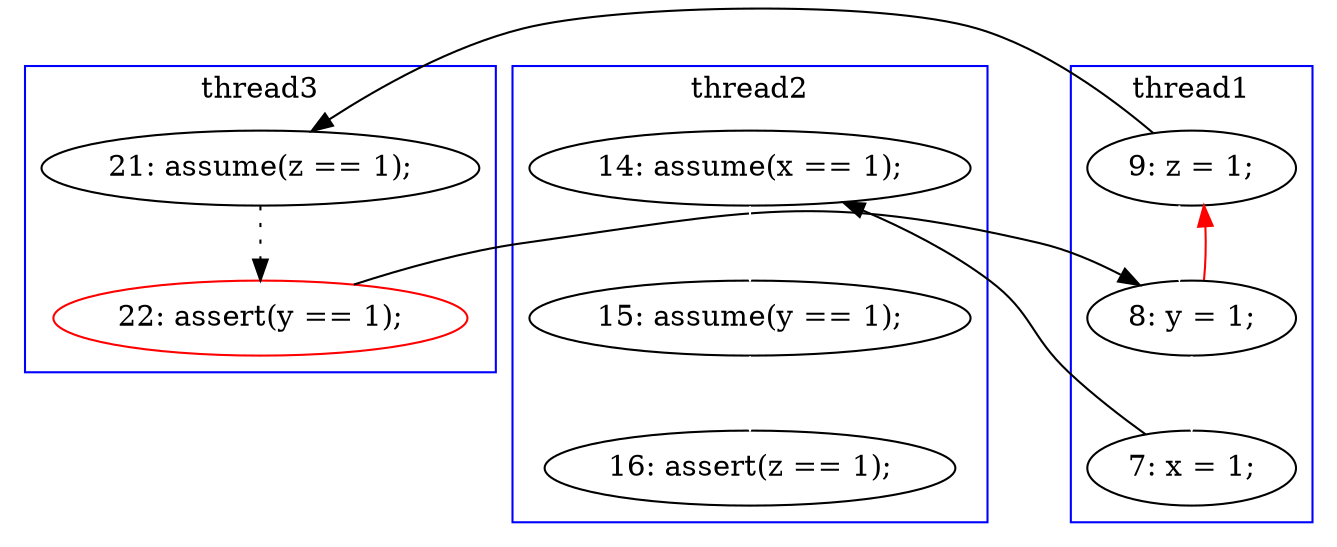 digraph Counterexample {
	13 -> 14 [color = black, style = dotted]
	20 -> 22 [color = white, style = solid]
	8 -> 15 [color = white, style = solid]
	15 -> 8 [color = red, style = solid, constraint = false]
	14 -> 15 [color = black, style = solid, constraint = false]
	18 -> 20 [color = white, style = solid]
	16 -> 18 [color = black, style = solid, constraint = false]
	8 -> 13 [color = black, style = solid, constraint = false]
	15 -> 16 [color = white, style = solid]
	subgraph cluster3 {
		label = thread3
		color = blue
		14  [label = "22: assert(y == 1);", color = red]
		13  [label = "21: assume(z == 1);"]
	}
	subgraph cluster1 {
		label = thread1
		color = blue
		16  [label = "7: x = 1;"]
		15  [label = "8: y = 1;"]
		8  [label = "9: z = 1;"]
	}
	subgraph cluster2 {
		label = thread2
		color = blue
		20  [label = "15: assume(y == 1);"]
		22  [label = "16: assert(z == 1);"]
		18  [label = "14: assume(x == 1);"]
	}
}